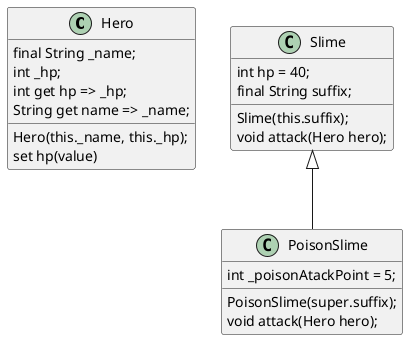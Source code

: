 @startuml Rectangle

class Hero {
  final String _name;
  int _hp;
  Hero(this._name, this._hp);
  int get hp => _hp;
  set hp(value) 
  String get name => _name;
}

class PoisonSlime extends Slime {
  int _poisonAtackPoint = 5;
  PoisonSlime(super.suffix);
  void attack(Hero hero);
}

class Slime {
  int hp = 40;
  final String suffix;
  Slime(this.suffix);
  void attack(Hero hero);
}

@enduml